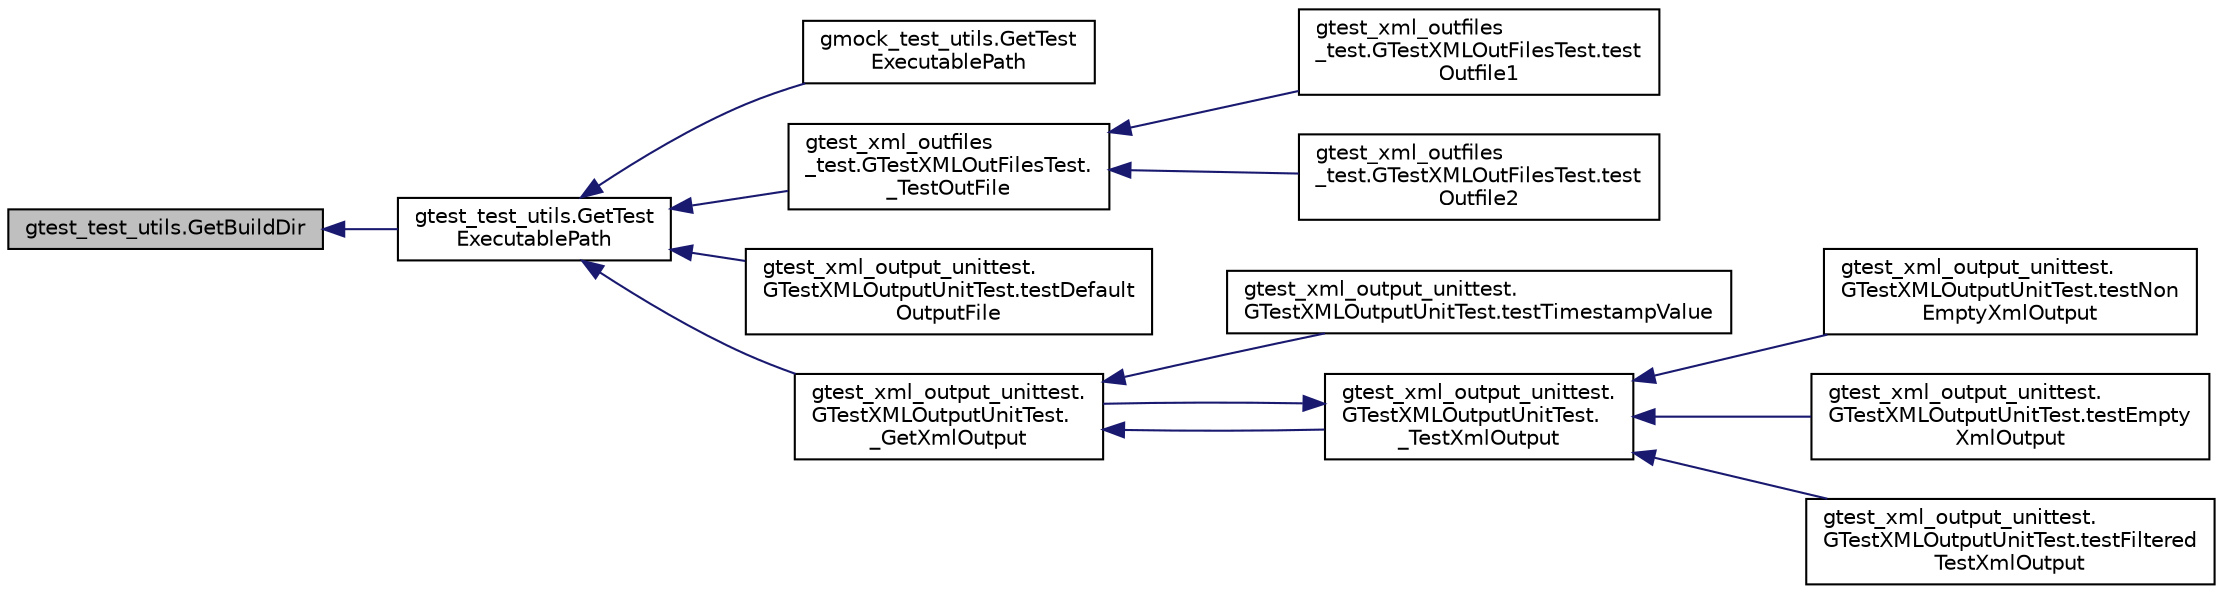 digraph "gtest_test_utils.GetBuildDir"
{
  edge [fontname="Helvetica",fontsize="10",labelfontname="Helvetica",labelfontsize="10"];
  node [fontname="Helvetica",fontsize="10",shape=record];
  rankdir="LR";
  Node37 [label="gtest_test_utils.GetBuildDir",height=0.2,width=0.4,color="black", fillcolor="grey75", style="filled", fontcolor="black"];
  Node37 -> Node38 [dir="back",color="midnightblue",fontsize="10",style="solid",fontname="Helvetica"];
  Node38 [label="gtest_test_utils.GetTest\lExecutablePath",height=0.2,width=0.4,color="black", fillcolor="white", style="filled",URL="$d2/d4a/namespacegtest__test__utils.html#a89ed3717984a80ffbb7a9c92f71b86a2"];
  Node38 -> Node39 [dir="back",color="midnightblue",fontsize="10",style="solid",fontname="Helvetica"];
  Node39 [label="gmock_test_utils.GetTest\lExecutablePath",height=0.2,width=0.4,color="black", fillcolor="white", style="filled",URL="$db/d53/namespacegmock__test__utils.html#aadd2927024e24f0c53f7ba283402cdb1"];
  Node38 -> Node40 [dir="back",color="midnightblue",fontsize="10",style="solid",fontname="Helvetica"];
  Node40 [label="gtest_xml_outfiles\l_test.GTestXMLOutFilesTest.\l_TestOutFile",height=0.2,width=0.4,color="black", fillcolor="white", style="filled",URL="$d0/d8d/classgtest__xml__outfiles__test_1_1_g_test_x_m_l_out_files_test.html#afad9d1d25939817efba8f5bd2c9039c2"];
  Node40 -> Node41 [dir="back",color="midnightblue",fontsize="10",style="solid",fontname="Helvetica"];
  Node41 [label="gtest_xml_outfiles\l_test.GTestXMLOutFilesTest.test\lOutfile1",height=0.2,width=0.4,color="black", fillcolor="white", style="filled",URL="$d0/d8d/classgtest__xml__outfiles__test_1_1_g_test_x_m_l_out_files_test.html#a034738bbc00ac46d00f183402c561228"];
  Node40 -> Node42 [dir="back",color="midnightblue",fontsize="10",style="solid",fontname="Helvetica"];
  Node42 [label="gtest_xml_outfiles\l_test.GTestXMLOutFilesTest.test\lOutfile2",height=0.2,width=0.4,color="black", fillcolor="white", style="filled",URL="$d0/d8d/classgtest__xml__outfiles__test_1_1_g_test_x_m_l_out_files_test.html#a3c02687f092a482d0d0260c7ed94c618"];
  Node38 -> Node43 [dir="back",color="midnightblue",fontsize="10",style="solid",fontname="Helvetica"];
  Node43 [label="gtest_xml_output_unittest.\lGTestXMLOutputUnitTest.testDefault\lOutputFile",height=0.2,width=0.4,color="black", fillcolor="white", style="filled",URL="$d7/d74/classgtest__xml__output__unittest_1_1_g_test_x_m_l_output_unit_test.html#a01ca66e14468028e5c4eb809987113cf"];
  Node38 -> Node44 [dir="back",color="midnightblue",fontsize="10",style="solid",fontname="Helvetica"];
  Node44 [label="gtest_xml_output_unittest.\lGTestXMLOutputUnitTest.\l_GetXmlOutput",height=0.2,width=0.4,color="black", fillcolor="white", style="filled",URL="$d7/d74/classgtest__xml__output__unittest_1_1_g_test_x_m_l_output_unit_test.html#a7fecfa249f4175f14457eb34034b7c3b"];
  Node44 -> Node45 [dir="back",color="midnightblue",fontsize="10",style="solid",fontname="Helvetica"];
  Node45 [label="gtest_xml_output_unittest.\lGTestXMLOutputUnitTest.testTimestampValue",height=0.2,width=0.4,color="black", fillcolor="white", style="filled",URL="$d7/d74/classgtest__xml__output__unittest_1_1_g_test_x_m_l_output_unit_test.html#a828521a7ae57f650e1e9ca4beb34336a"];
  Node44 -> Node46 [dir="back",color="midnightblue",fontsize="10",style="solid",fontname="Helvetica"];
  Node46 [label="gtest_xml_output_unittest.\lGTestXMLOutputUnitTest.\l_TestXmlOutput",height=0.2,width=0.4,color="black", fillcolor="white", style="filled",URL="$d7/d74/classgtest__xml__output__unittest_1_1_g_test_x_m_l_output_unit_test.html#aaba02141e77c7469f301b7e73789747f"];
  Node46 -> Node47 [dir="back",color="midnightblue",fontsize="10",style="solid",fontname="Helvetica"];
  Node47 [label="gtest_xml_output_unittest.\lGTestXMLOutputUnitTest.testNon\lEmptyXmlOutput",height=0.2,width=0.4,color="black", fillcolor="white", style="filled",URL="$d7/d74/classgtest__xml__output__unittest_1_1_g_test_x_m_l_output_unit_test.html#a310c136c1eb2b421f57651a7d358b17a"];
  Node46 -> Node48 [dir="back",color="midnightblue",fontsize="10",style="solid",fontname="Helvetica"];
  Node48 [label="gtest_xml_output_unittest.\lGTestXMLOutputUnitTest.testEmpty\lXmlOutput",height=0.2,width=0.4,color="black", fillcolor="white", style="filled",URL="$d7/d74/classgtest__xml__output__unittest_1_1_g_test_x_m_l_output_unit_test.html#a9602f91fe2e9d1e09171a032e94a5619"];
  Node46 -> Node49 [dir="back",color="midnightblue",fontsize="10",style="solid",fontname="Helvetica"];
  Node49 [label="gtest_xml_output_unittest.\lGTestXMLOutputUnitTest.testFiltered\lTestXmlOutput",height=0.2,width=0.4,color="black", fillcolor="white", style="filled",URL="$d7/d74/classgtest__xml__output__unittest_1_1_g_test_x_m_l_output_unit_test.html#a572b6d49e8f4d646ebdadcced3d260ef"];
  Node46 -> Node44 [dir="back",color="midnightblue",fontsize="10",style="solid",fontname="Helvetica"];
}
